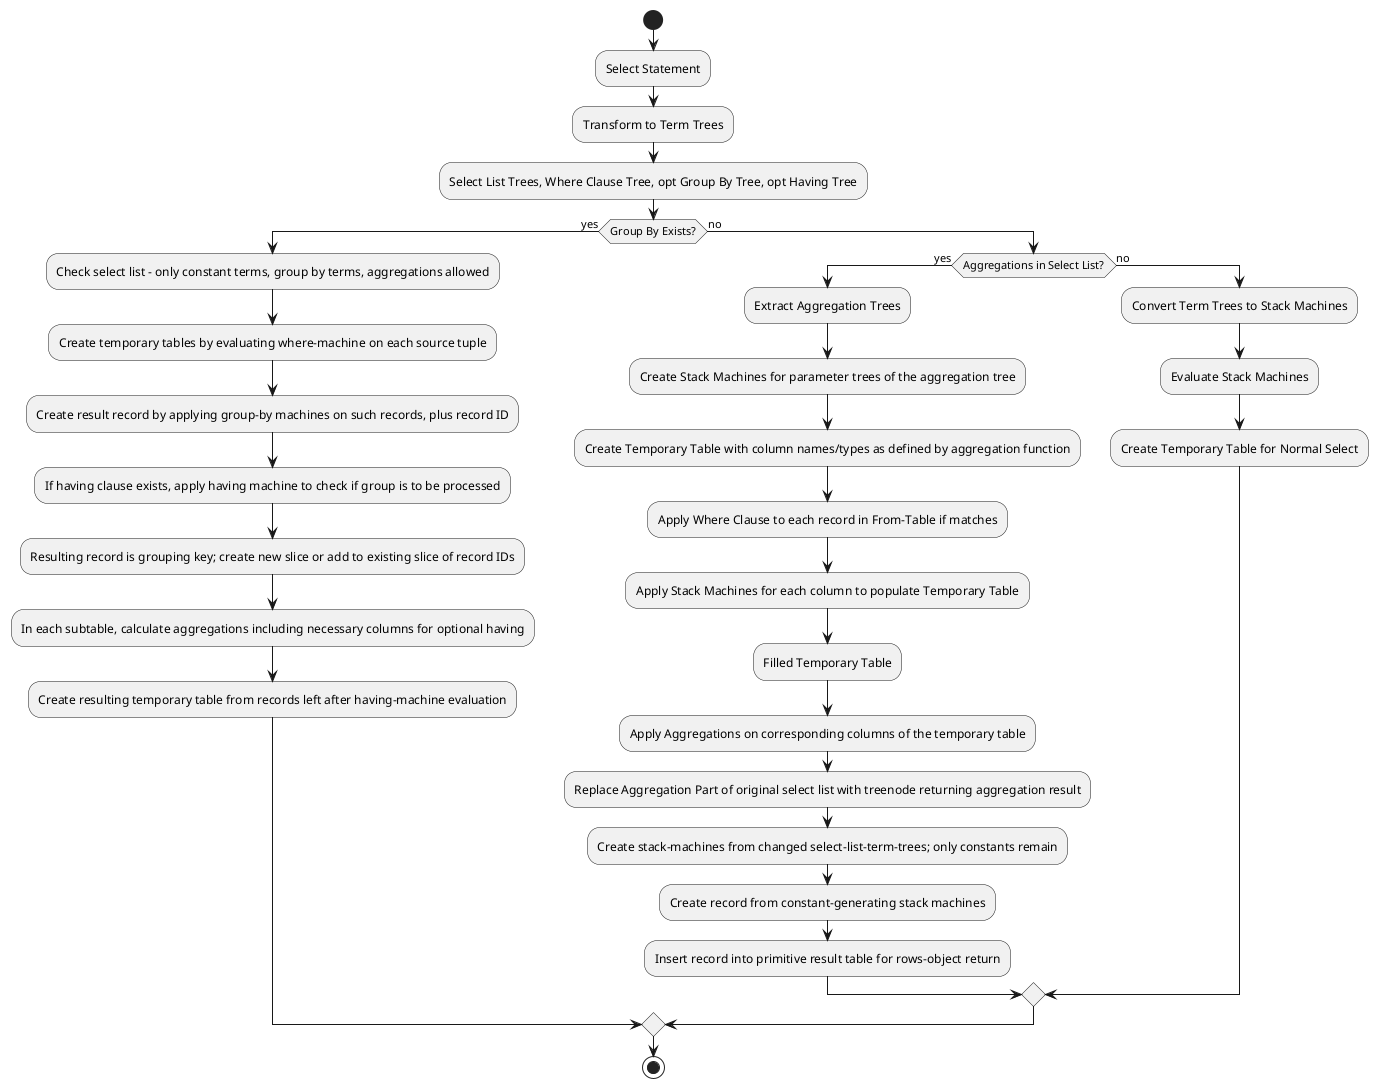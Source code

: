 @startuml

' Start of the Flowchart
start
:Select Statement;

' Transform to Term Trees
:Transform to Term Trees;
:Select List Trees, Where Clause Tree, opt Group By Tree, opt Having Tree;

if (Group By Exists?) then (yes)
    :Check select list - only constant terms, group by terms, aggregations allowed;
    :Create temporary tables by evaluating where-machine on each source tuple;
    :Create result record by applying group-by machines on such records, plus record ID;
    :If having clause exists, apply having machine to check if group is to be processed;
    :Resulting record is grouping key; create new slice or add to existing slice of record IDs;
    :In each subtable, calculate aggregations including necessary columns for optional having;
    :Create resulting temporary table from records left after having-machine evaluation;
else (no)
    ' Handling Aggregations
    if (Aggregations in Select List?) then (yes)
        :Extract Aggregation Trees;
        :Create Stack Machines for parameter trees of the aggregation tree;
        :Create Temporary Table with column names/types as defined by aggregation function;
        :Apply Where Clause to each record in From-Table if matches;
        :Apply Stack Machines for each column to populate Temporary Table;

        ' Condense Temporary Table
        :Filled Temporary Table;
        :Apply Aggregations on corresponding columns of the temporary table;
        :Replace Aggregation Part of original select list with treenode returning aggregation result;
        :Create stack-machines from changed select-list-term-trees; only constants remain;
        :Create record from constant-generating stack machines;
        :Insert record into primitive result table for rows-object return;
    else (no)
        ' Normal Select List Processing
        :Convert Term Trees to Stack Machines;
        :Evaluate Stack Machines;

        ' Create Resulting Temporary Table
        :Create Temporary Table for Normal Select;
    endif
endif

stop

@enduml
